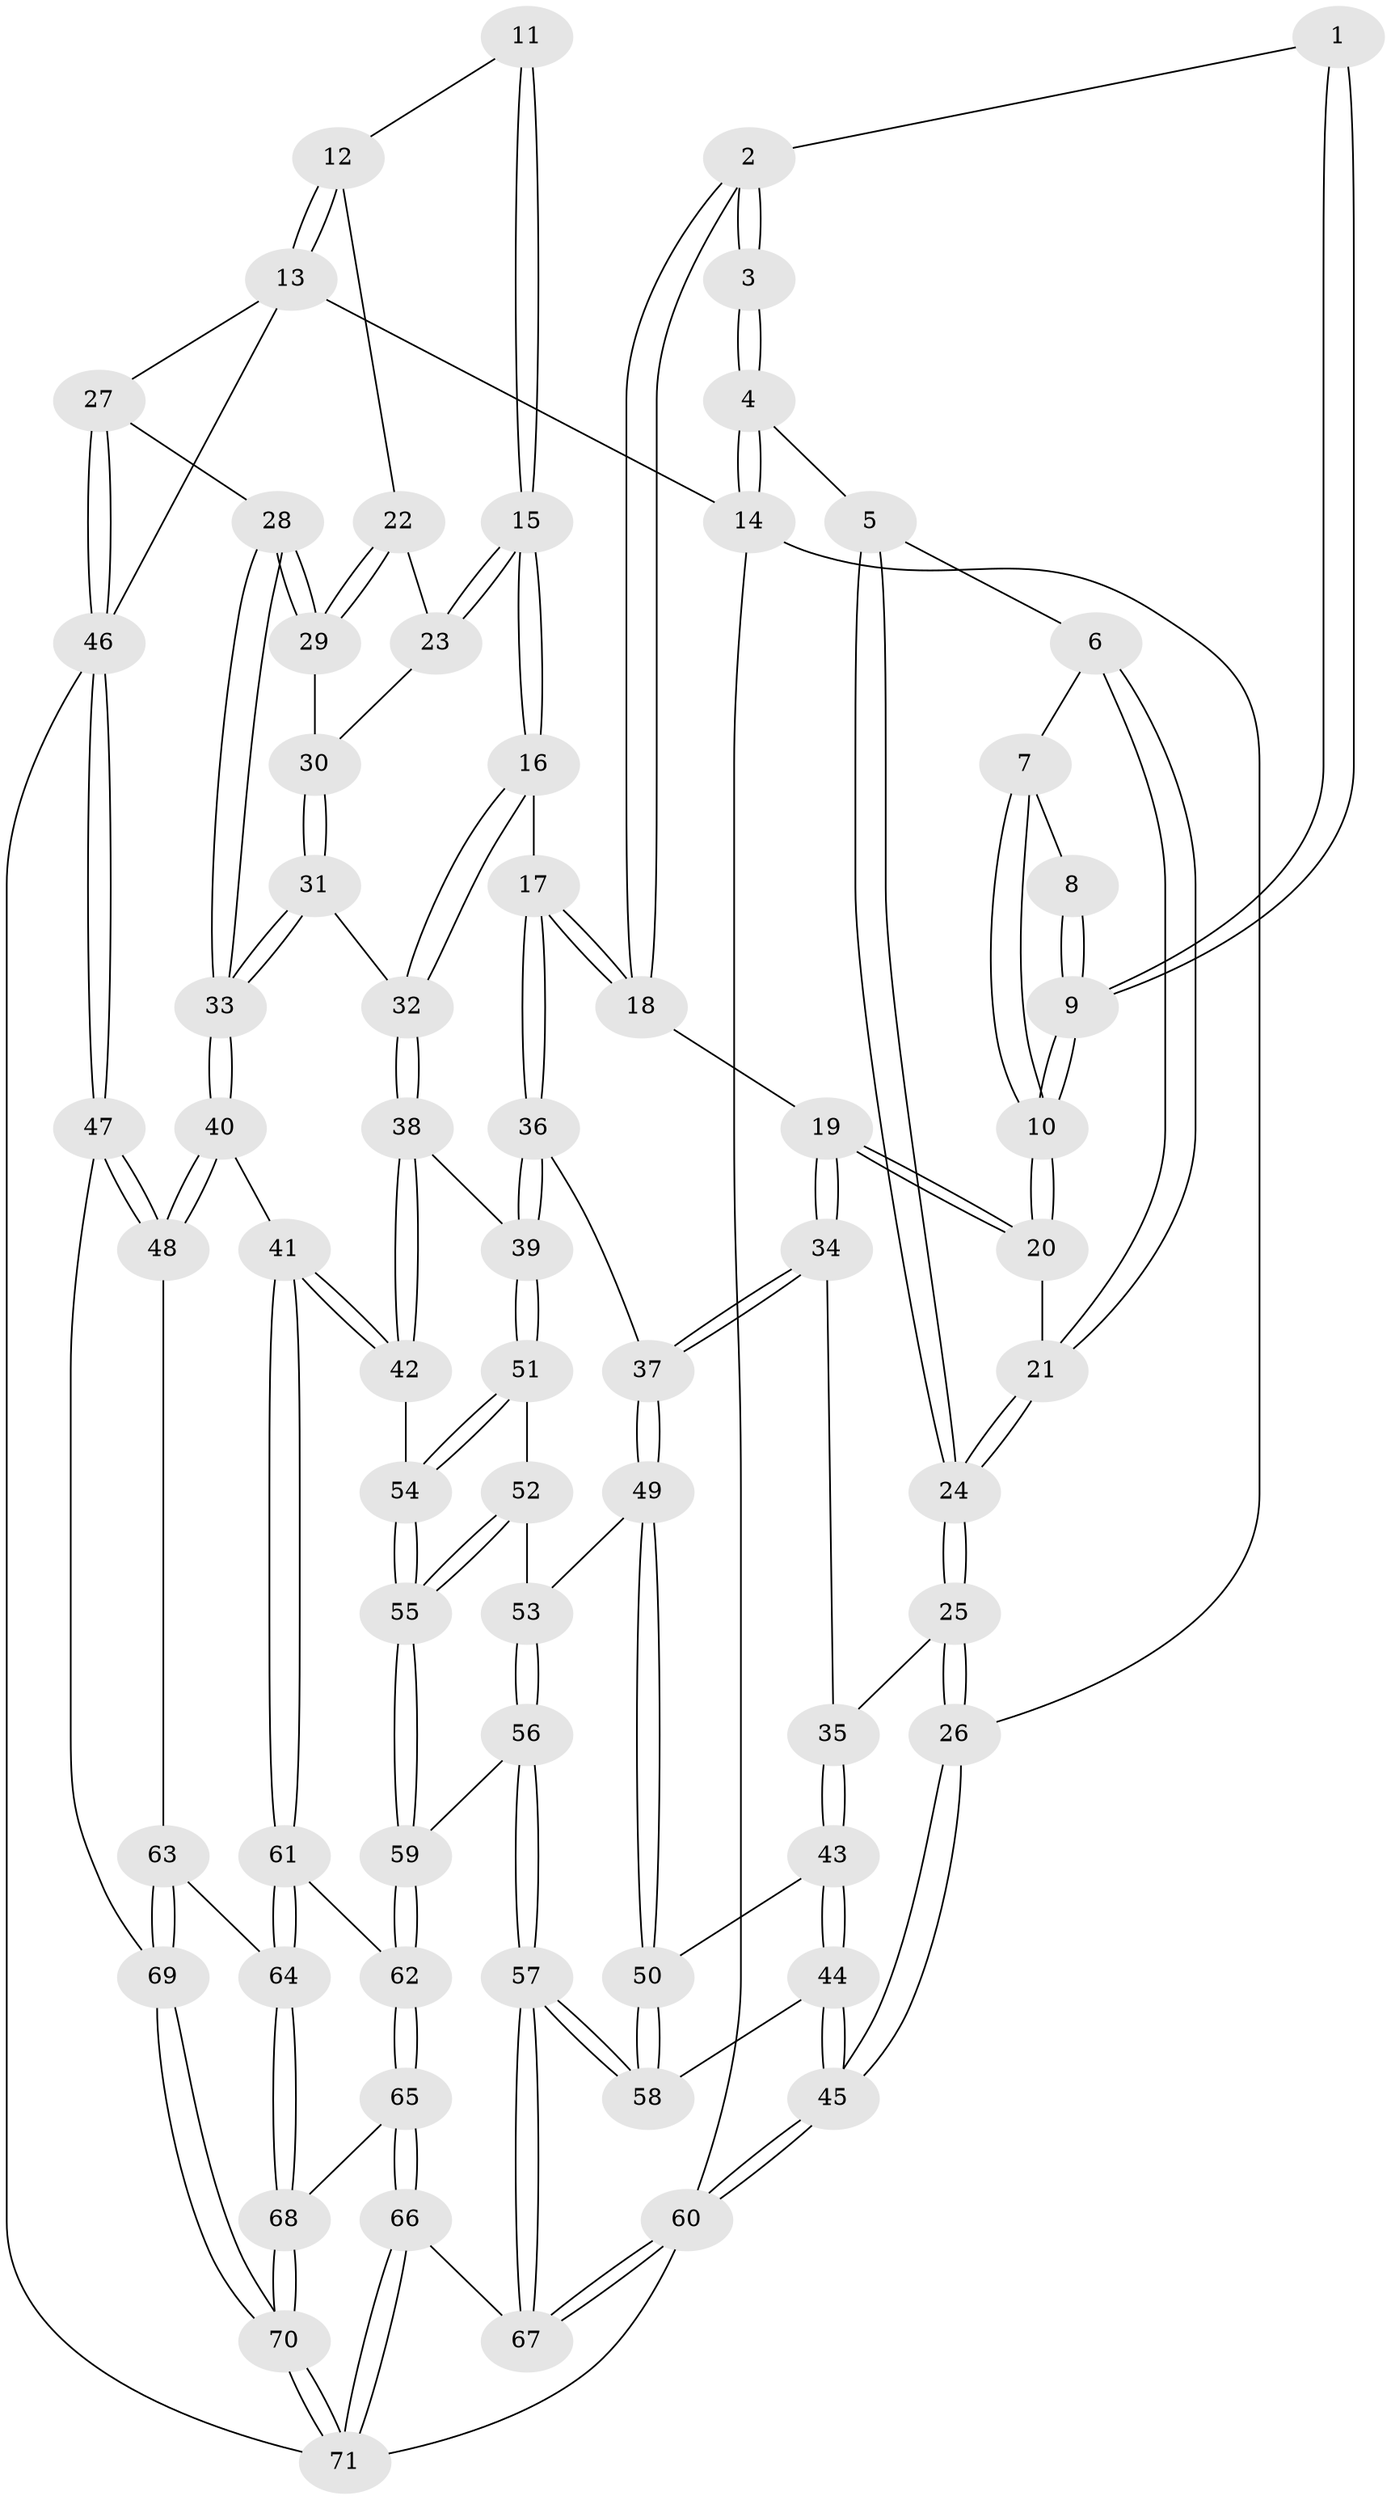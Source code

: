 // Generated by graph-tools (version 1.1) at 2025/03/03/09/25 03:03:20]
// undirected, 71 vertices, 174 edges
graph export_dot {
graph [start="1"]
  node [color=gray90,style=filled];
  1 [pos="+0.4163530206432247+0.08190183424631228"];
  2 [pos="+0.5400402872755299+0"];
  3 [pos="+0.5660781826833189+0"];
  4 [pos="+0+0"];
  5 [pos="+0.03554198862934343+0"];
  6 [pos="+0.18362666900007432+0.0442774359746226"];
  7 [pos="+0.19932042471910993+0.05365861931010749"];
  8 [pos="+0.2999473988789232+0.08947134957742435"];
  9 [pos="+0.36491673561349997+0.1843849961907566"];
  10 [pos="+0.35806704657287686+0.20551086353544704"];
  11 [pos="+0.6036903663269864+0"];
  12 [pos="+0.7756819484816966+0"];
  13 [pos="+1+0"];
  14 [pos="+0+0"];
  15 [pos="+0.6266249767731371+0.26587699523301594"];
  16 [pos="+0.5942132557830613+0.3208104552294225"];
  17 [pos="+0.50995060829287+0.30217695436186226"];
  18 [pos="+0.497874479417224+0.2915460542451204"];
  19 [pos="+0.372563492738762+0.2620196230144523"];
  20 [pos="+0.35632673833391343+0.23476952606886048"];
  21 [pos="+0.21874449329780962+0.21466063878823197"];
  22 [pos="+0.7255052657119894+0.19531264882622398"];
  23 [pos="+0.7067831079828022+0.2191323301448744"];
  24 [pos="+0.1074105938365932+0.3310848214387044"];
  25 [pos="+0.09753206536892317+0.3571819671651999"];
  26 [pos="+0+0.41577636569305226"];
  27 [pos="+1+0.076638325143217"];
  28 [pos="+1+0.22835357977645002"];
  29 [pos="+0.832351442393965+0.2504327457969353"];
  30 [pos="+0.7669460895177315+0.2884348182599208"];
  31 [pos="+0.725982544764587+0.35313718256442017"];
  32 [pos="+0.6034691368744222+0.33246028738848055"];
  33 [pos="+0.8354468360537954+0.4528668461255152"];
  34 [pos="+0.27252471171478904+0.41448398887931076"];
  35 [pos="+0.11910357115009326+0.3707683490449355"];
  36 [pos="+0.4410966212849077+0.44405451335113094"];
  37 [pos="+0.3030695605692081+0.4625451440839991"];
  38 [pos="+0.6105093146926653+0.49208476631062703"];
  39 [pos="+0.495073275789247+0.5121565549985966"];
  40 [pos="+0.8205561959907806+0.6034153698395978"];
  41 [pos="+0.7388042355367939+0.6060205817402952"];
  42 [pos="+0.693364522248064+0.5820462701344133"];
  43 [pos="+0.14601788967914192+0.5363004854892854"];
  44 [pos="+0+0.7070896170444303"];
  45 [pos="+0+0.6943682569762372"];
  46 [pos="+1+0.7295221700395452"];
  47 [pos="+0.984398654022272+0.719856659265784"];
  48 [pos="+0.9122484273482561+0.6772040761636388"];
  49 [pos="+0.3022139866066942+0.5699008338896362"];
  50 [pos="+0.23034251028160088+0.6061062222280653"];
  51 [pos="+0.47303780856424077+0.5587302726984803"];
  52 [pos="+0.4185266112957105+0.5901153047415177"];
  53 [pos="+0.32287709144023996+0.5860146587402593"];
  54 [pos="+0.5364690954884321+0.6296337615310976"];
  55 [pos="+0.4873913674062061+0.7274690584614221"];
  56 [pos="+0.36574665484382773+0.7676096768990741"];
  57 [pos="+0.2479813487493698+0.9160756302848255"];
  58 [pos="+0.10173434772312422+0.7718583655104609"];
  59 [pos="+0.4869143462067459+0.7356700530948783"];
  60 [pos="+0+1"];
  61 [pos="+0.5925866754986584+0.7881285663627434"];
  62 [pos="+0.5605685128775972+0.7870460427519252"];
  63 [pos="+0.6857985278264077+0.8431584549811626"];
  64 [pos="+0.6338404733461444+0.8399802396289044"];
  65 [pos="+0.41141556060503426+1"];
  66 [pos="+0.3298646601475315+1"];
  67 [pos="+0.3028319131019538+1"];
  68 [pos="+0.6329368166108779+0.8954066818224116"];
  69 [pos="+0.8264988449619818+0.9405061810548628"];
  70 [pos="+0.7563988544337462+1"];
  71 [pos="+0.7516602041288118+1"];
  1 -- 2;
  1 -- 9;
  1 -- 9;
  2 -- 3;
  2 -- 3;
  2 -- 18;
  2 -- 18;
  3 -- 4;
  3 -- 4;
  4 -- 5;
  4 -- 14;
  4 -- 14;
  5 -- 6;
  5 -- 24;
  5 -- 24;
  6 -- 7;
  6 -- 21;
  6 -- 21;
  7 -- 8;
  7 -- 10;
  7 -- 10;
  8 -- 9;
  8 -- 9;
  9 -- 10;
  9 -- 10;
  10 -- 20;
  10 -- 20;
  11 -- 12;
  11 -- 15;
  11 -- 15;
  12 -- 13;
  12 -- 13;
  12 -- 22;
  13 -- 14;
  13 -- 27;
  13 -- 46;
  14 -- 26;
  14 -- 60;
  15 -- 16;
  15 -- 16;
  15 -- 23;
  15 -- 23;
  16 -- 17;
  16 -- 32;
  16 -- 32;
  17 -- 18;
  17 -- 18;
  17 -- 36;
  17 -- 36;
  18 -- 19;
  19 -- 20;
  19 -- 20;
  19 -- 34;
  19 -- 34;
  20 -- 21;
  21 -- 24;
  21 -- 24;
  22 -- 23;
  22 -- 29;
  22 -- 29;
  23 -- 30;
  24 -- 25;
  24 -- 25;
  25 -- 26;
  25 -- 26;
  25 -- 35;
  26 -- 45;
  26 -- 45;
  27 -- 28;
  27 -- 46;
  27 -- 46;
  28 -- 29;
  28 -- 29;
  28 -- 33;
  28 -- 33;
  29 -- 30;
  30 -- 31;
  30 -- 31;
  31 -- 32;
  31 -- 33;
  31 -- 33;
  32 -- 38;
  32 -- 38;
  33 -- 40;
  33 -- 40;
  34 -- 35;
  34 -- 37;
  34 -- 37;
  35 -- 43;
  35 -- 43;
  36 -- 37;
  36 -- 39;
  36 -- 39;
  37 -- 49;
  37 -- 49;
  38 -- 39;
  38 -- 42;
  38 -- 42;
  39 -- 51;
  39 -- 51;
  40 -- 41;
  40 -- 48;
  40 -- 48;
  41 -- 42;
  41 -- 42;
  41 -- 61;
  41 -- 61;
  42 -- 54;
  43 -- 44;
  43 -- 44;
  43 -- 50;
  44 -- 45;
  44 -- 45;
  44 -- 58;
  45 -- 60;
  45 -- 60;
  46 -- 47;
  46 -- 47;
  46 -- 71;
  47 -- 48;
  47 -- 48;
  47 -- 69;
  48 -- 63;
  49 -- 50;
  49 -- 50;
  49 -- 53;
  50 -- 58;
  50 -- 58;
  51 -- 52;
  51 -- 54;
  51 -- 54;
  52 -- 53;
  52 -- 55;
  52 -- 55;
  53 -- 56;
  53 -- 56;
  54 -- 55;
  54 -- 55;
  55 -- 59;
  55 -- 59;
  56 -- 57;
  56 -- 57;
  56 -- 59;
  57 -- 58;
  57 -- 58;
  57 -- 67;
  57 -- 67;
  59 -- 62;
  59 -- 62;
  60 -- 67;
  60 -- 67;
  60 -- 71;
  61 -- 62;
  61 -- 64;
  61 -- 64;
  62 -- 65;
  62 -- 65;
  63 -- 64;
  63 -- 69;
  63 -- 69;
  64 -- 68;
  64 -- 68;
  65 -- 66;
  65 -- 66;
  65 -- 68;
  66 -- 67;
  66 -- 71;
  66 -- 71;
  68 -- 70;
  68 -- 70;
  69 -- 70;
  69 -- 70;
  70 -- 71;
  70 -- 71;
}
